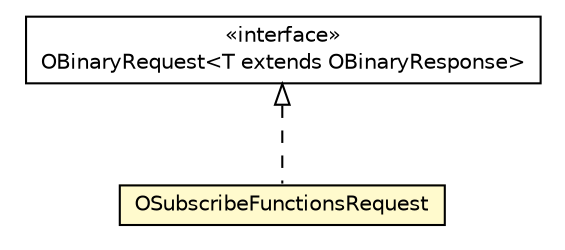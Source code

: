 #!/usr/local/bin/dot
#
# Class diagram 
# Generated by UMLGraph version R5_6-24-gf6e263 (http://www.umlgraph.org/)
#

digraph G {
	edge [fontname="Helvetica",fontsize=10,labelfontname="Helvetica",labelfontsize=10];
	node [fontname="Helvetica",fontsize=10,shape=plaintext];
	nodesep=0.25;
	ranksep=0.5;
	// com.orientechnologies.orient.client.remote.OBinaryRequest<T extends com.orientechnologies.orient.client.remote.OBinaryResponse>
	c7053997 [label=<<table title="com.orientechnologies.orient.client.remote.OBinaryRequest" border="0" cellborder="1" cellspacing="0" cellpadding="2" port="p" href="../OBinaryRequest.html">
		<tr><td><table border="0" cellspacing="0" cellpadding="1">
<tr><td align="center" balign="center"> &#171;interface&#187; </td></tr>
<tr><td align="center" balign="center"> OBinaryRequest&lt;T extends OBinaryResponse&gt; </td></tr>
		</table></td></tr>
		</table>>, URL="../OBinaryRequest.html", fontname="Helvetica", fontcolor="black", fontsize=10.0];
	// com.orientechnologies.orient.client.remote.message.OSubscribeFunctionsRequest
	c7054041 [label=<<table title="com.orientechnologies.orient.client.remote.message.OSubscribeFunctionsRequest" border="0" cellborder="1" cellspacing="0" cellpadding="2" port="p" bgcolor="lemonChiffon" href="./OSubscribeFunctionsRequest.html">
		<tr><td><table border="0" cellspacing="0" cellpadding="1">
<tr><td align="center" balign="center"> OSubscribeFunctionsRequest </td></tr>
		</table></td></tr>
		</table>>, URL="./OSubscribeFunctionsRequest.html", fontname="Helvetica", fontcolor="black", fontsize=10.0];
	//com.orientechnologies.orient.client.remote.message.OSubscribeFunctionsRequest implements com.orientechnologies.orient.client.remote.OBinaryRequest<T extends com.orientechnologies.orient.client.remote.OBinaryResponse>
	c7053997:p -> c7054041:p [dir=back,arrowtail=empty,style=dashed];
}

